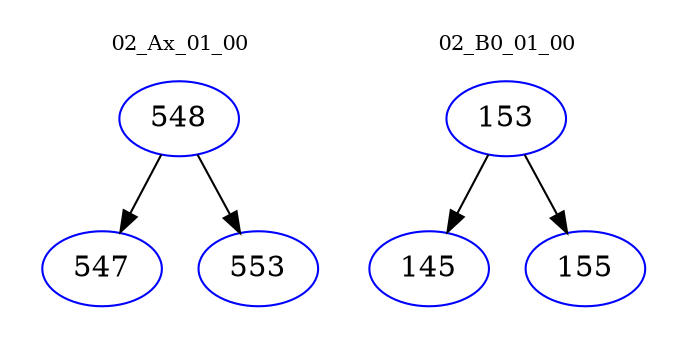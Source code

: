 digraph{
subgraph cluster_0 {
color = white
label = "02_Ax_01_00";
fontsize=10;
T0_548 [label="548", color="blue"]
T0_548 -> T0_547 [color="black"]
T0_547 [label="547", color="blue"]
T0_548 -> T0_553 [color="black"]
T0_553 [label="553", color="blue"]
}
subgraph cluster_1 {
color = white
label = "02_B0_01_00";
fontsize=10;
T1_153 [label="153", color="blue"]
T1_153 -> T1_145 [color="black"]
T1_145 [label="145", color="blue"]
T1_153 -> T1_155 [color="black"]
T1_155 [label="155", color="blue"]
}
}
